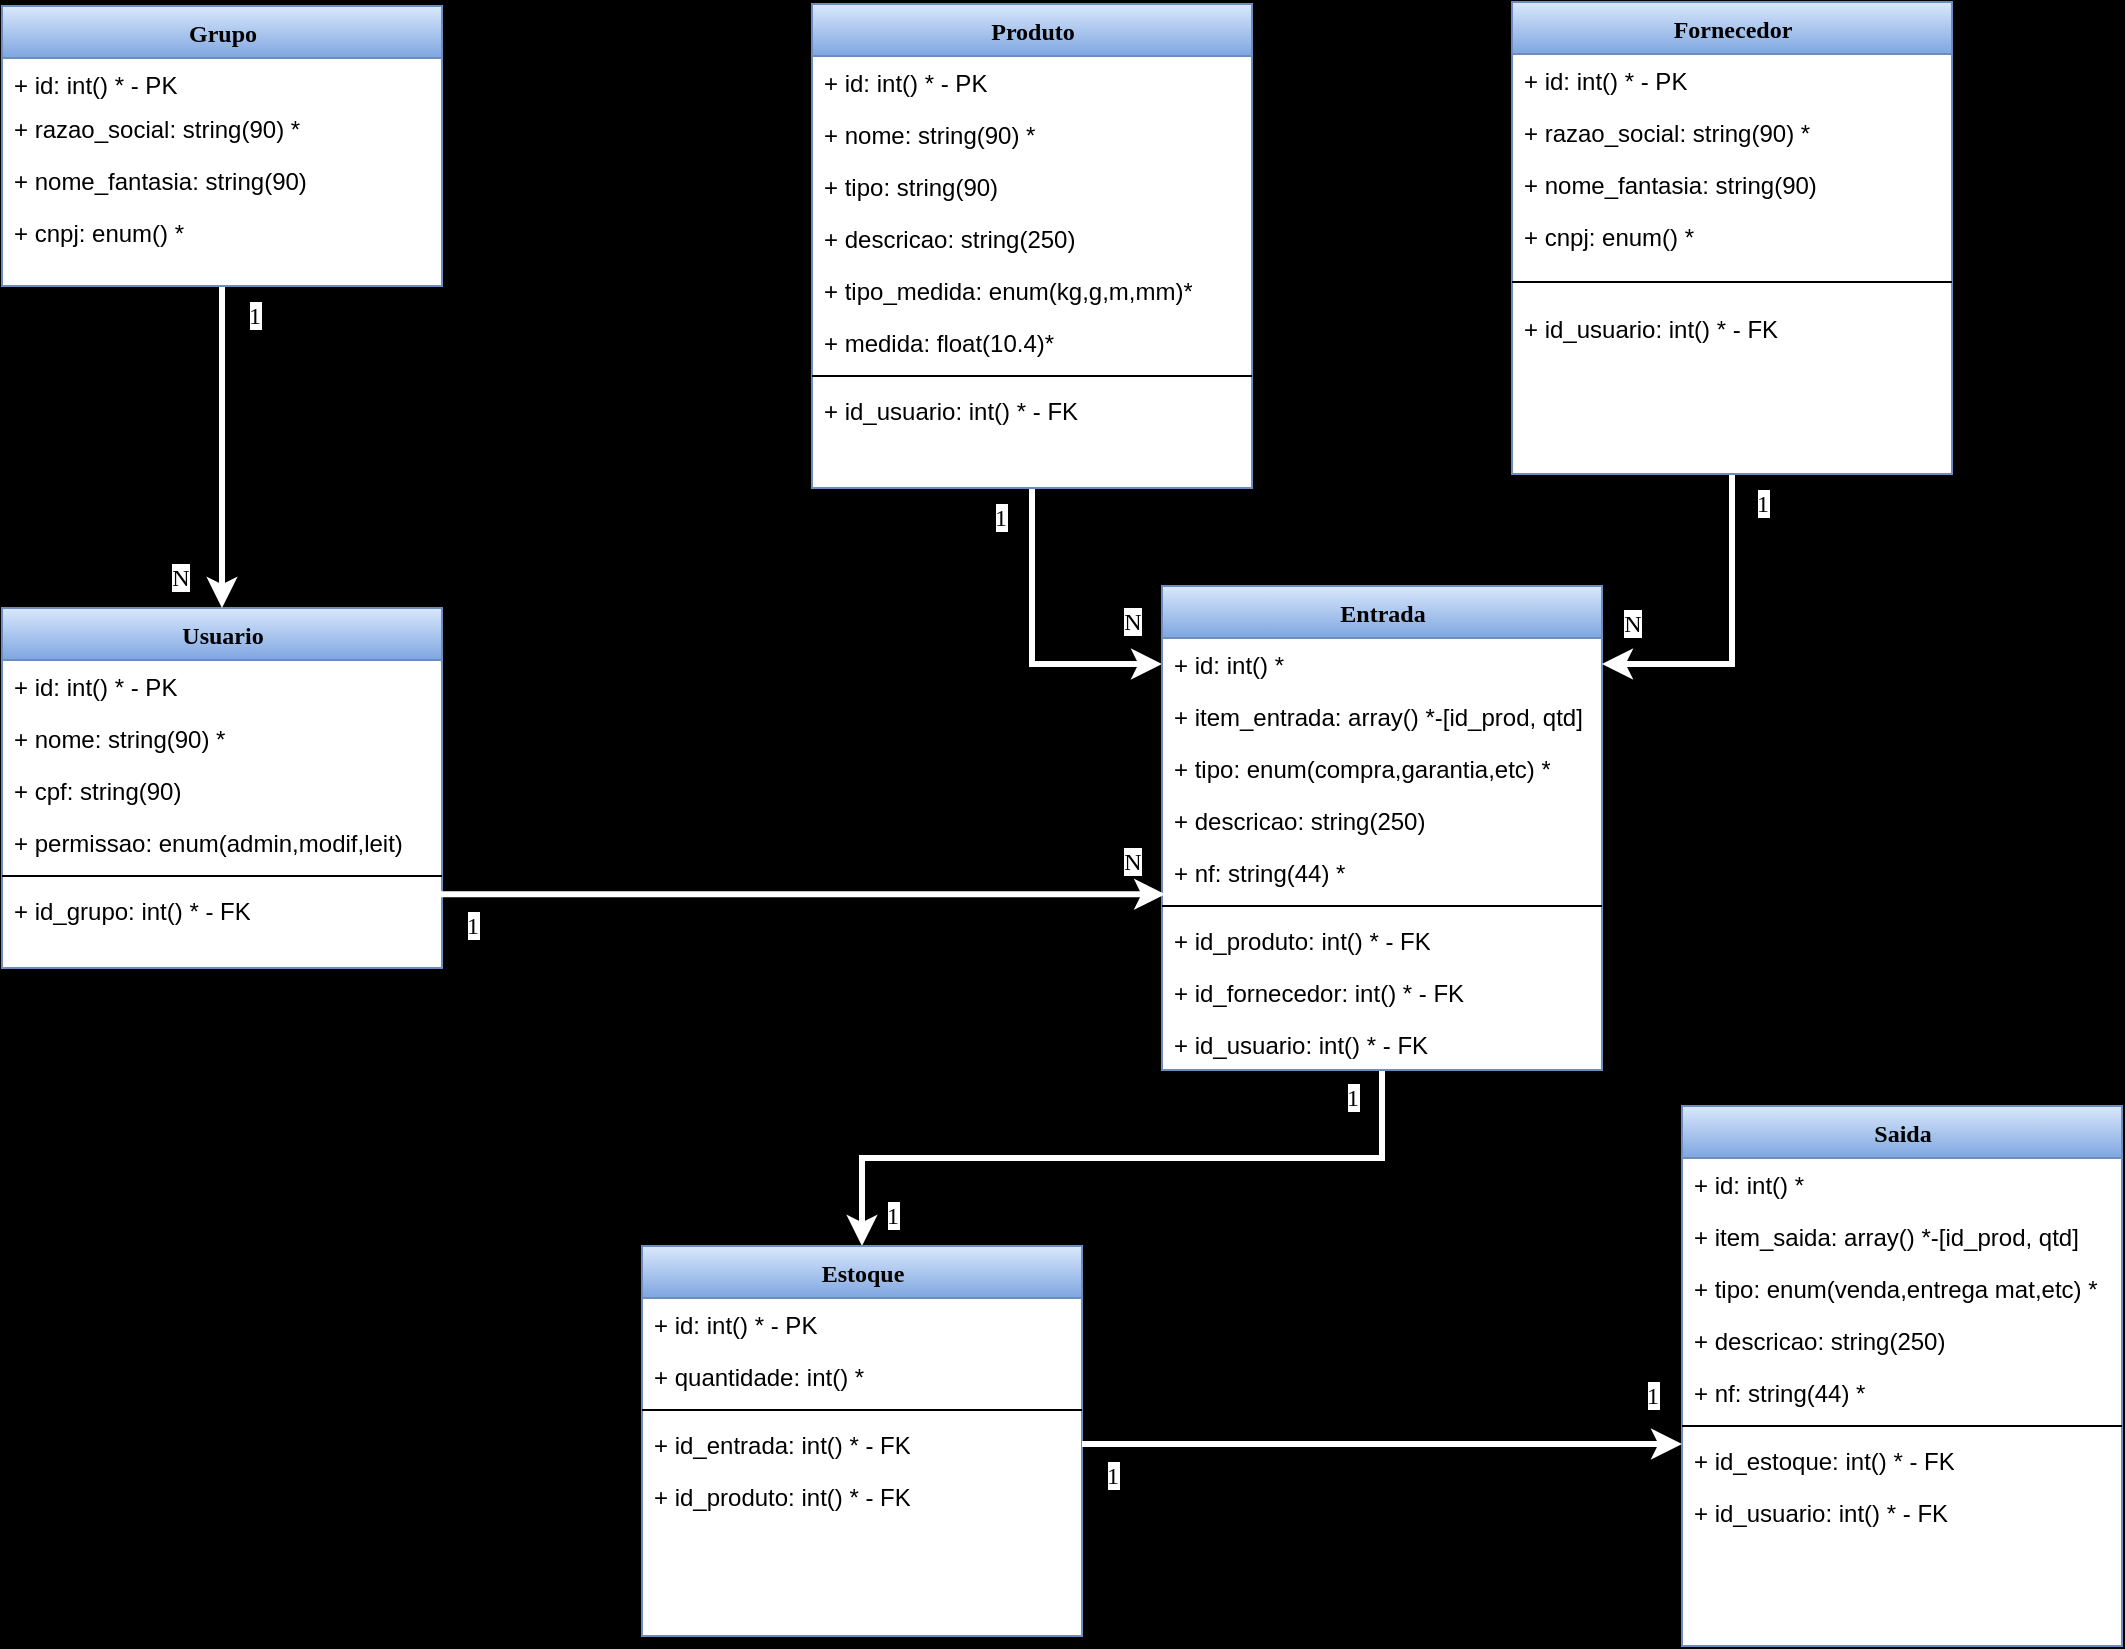 <mxfile version="22.1.2" type="device" pages="2">
  <diagram name="Produtos" id="6133507b-19e7-1e82-6fc7-422aa6c4b21f">
    <mxGraphModel dx="2200" dy="1328" grid="1" gridSize="10" guides="1" tooltips="1" connect="1" arrows="1" fold="1" page="1" pageScale="1" pageWidth="1100" pageHeight="850" background="#000000" math="0" shadow="0">
      <root>
        <mxCell id="0" />
        <mxCell id="1" parent="0" />
        <mxCell id="kz9O6_nRqd3nQNsJ-ZcS-35" style="edgeStyle=orthogonalEdgeStyle;rounded=0;orthogonalLoop=1;jettySize=auto;html=1;entryX=0;entryY=0.5;entryDx=0;entryDy=0;strokeColor=#FFFFFF;strokeWidth=3;" parent="1" source="78961159f06e98e8-17" target="gUZxU9VpzoFLASORstY--14" edge="1">
          <mxGeometry relative="1" as="geometry" />
        </mxCell>
        <mxCell id="78961159f06e98e8-17" value="Produto" style="swimlane;html=1;fontStyle=1;align=center;verticalAlign=top;childLayout=stackLayout;horizontal=1;startSize=26;horizontalStack=0;resizeParent=1;resizeLast=0;collapsible=1;marginBottom=0;swimlaneFillColor=#ffffff;rounded=0;shadow=0;comic=0;labelBackgroundColor=none;strokeWidth=1;fontFamily=Verdana;fontSize=12;fillColor=#dae8fc;strokeColor=#6c8ebf;gradientColor=#7ea6e0;fontColor=#000000;" parent="1" vertex="1">
          <mxGeometry x="415" y="9" width="220" height="242" as="geometry" />
        </mxCell>
        <mxCell id="78961159f06e98e8-23" value="+ id: int() * - PK" style="text;html=1;strokeColor=none;fillColor=none;align=left;verticalAlign=top;spacingLeft=4;spacingRight=4;whiteSpace=wrap;overflow=hidden;rotatable=0;points=[[0,0.5],[1,0.5]];portConstraint=eastwest;labelBackgroundColor=none;fontColor=#000000;" parent="78961159f06e98e8-17" vertex="1">
          <mxGeometry y="26" width="220" height="26" as="geometry" />
        </mxCell>
        <mxCell id="78961159f06e98e8-24" value="+ nome: string(90) *" style="text;html=1;strokeColor=none;fillColor=none;align=left;verticalAlign=top;spacingLeft=4;spacingRight=4;whiteSpace=wrap;overflow=hidden;rotatable=0;points=[[0,0.5],[1,0.5]];portConstraint=eastwest;labelBackgroundColor=none;fontColor=#000000;" parent="78961159f06e98e8-17" vertex="1">
          <mxGeometry y="52" width="220" height="26" as="geometry" />
        </mxCell>
        <mxCell id="ftmyIJ_o9fvvS8A8tfAa-12" value="+ tipo: string(90)&amp;nbsp;" style="text;html=1;strokeColor=none;fillColor=none;align=left;verticalAlign=top;spacingLeft=4;spacingRight=4;whiteSpace=wrap;overflow=hidden;rotatable=0;points=[[0,0.5],[1,0.5]];portConstraint=eastwest;labelBackgroundColor=none;fontColor=#000000;" parent="78961159f06e98e8-17" vertex="1">
          <mxGeometry y="78" width="220" height="26" as="geometry" />
        </mxCell>
        <mxCell id="ftmyIJ_o9fvvS8A8tfAa-13" value="+ descricao: string(250)" style="text;html=1;strokeColor=none;fillColor=none;align=left;verticalAlign=top;spacingLeft=4;spacingRight=4;whiteSpace=wrap;overflow=hidden;rotatable=0;points=[[0,0.5],[1,0.5]];portConstraint=eastwest;labelBackgroundColor=none;fontColor=#000000;" parent="78961159f06e98e8-17" vertex="1">
          <mxGeometry y="104" width="220" height="26" as="geometry" />
        </mxCell>
        <mxCell id="ftmyIJ_o9fvvS8A8tfAa-9" value="+ tipo_medida: enum(kg,g,m,mm)*" style="text;html=1;strokeColor=none;fillColor=none;align=left;verticalAlign=top;spacingLeft=4;spacingRight=4;whiteSpace=wrap;overflow=hidden;rotatable=0;points=[[0,0.5],[1,0.5]];portConstraint=eastwest;labelBackgroundColor=none;fontColor=#000000;" parent="78961159f06e98e8-17" vertex="1">
          <mxGeometry y="130" width="220" height="26" as="geometry" />
        </mxCell>
        <mxCell id="ftmyIJ_o9fvvS8A8tfAa-11" value="+ medida: float(10.4)*" style="text;html=1;strokeColor=none;fillColor=none;align=left;verticalAlign=top;spacingLeft=4;spacingRight=4;whiteSpace=wrap;overflow=hidden;rotatable=0;points=[[0,0.5],[1,0.5]];portConstraint=eastwest;labelBackgroundColor=none;fontColor=#000000;" parent="78961159f06e98e8-17" vertex="1">
          <mxGeometry y="156" width="220" height="26" as="geometry" />
        </mxCell>
        <mxCell id="78961159f06e98e8-19" value="" style="line;html=1;strokeWidth=1;fillColor=none;align=left;verticalAlign=middle;spacingTop=-1;spacingLeft=3;spacingRight=3;rotatable=0;labelPosition=right;points=[];portConstraint=eastwest;labelBackgroundColor=none;strokeColor=#000000;" parent="78961159f06e98e8-17" vertex="1">
          <mxGeometry y="182" width="220" height="8" as="geometry" />
        </mxCell>
        <mxCell id="XTqBegBNmxflvuO5U4E7-35" value="+ id_usuario: int() * - FK" style="text;html=1;strokeColor=none;fillColor=none;align=left;verticalAlign=top;spacingLeft=4;spacingRight=4;whiteSpace=wrap;overflow=hidden;rotatable=0;points=[[0,0.5],[1,0.5]];portConstraint=eastwest;labelBackgroundColor=none;fontColor=#000000;" parent="78961159f06e98e8-17" vertex="1">
          <mxGeometry y="190" width="220" height="26" as="geometry" />
        </mxCell>
        <mxCell id="kz9O6_nRqd3nQNsJ-ZcS-54" style="edgeStyle=orthogonalEdgeStyle;rounded=0;orthogonalLoop=1;jettySize=auto;html=1;entryX=0.5;entryY=0;entryDx=0;entryDy=0;exitX=0.5;exitY=1;exitDx=0;exitDy=0;strokeColor=#FFFFFF;strokeWidth=3;" parent="1" source="gUZxU9VpzoFLASORstY--13" target="kz9O6_nRqd3nQNsJ-ZcS-47" edge="1">
          <mxGeometry relative="1" as="geometry" />
        </mxCell>
        <mxCell id="gUZxU9VpzoFLASORstY--13" value="Entrada" style="swimlane;html=1;fontStyle=1;align=center;verticalAlign=top;childLayout=stackLayout;horizontal=1;startSize=26;horizontalStack=0;resizeParent=1;resizeLast=0;collapsible=1;marginBottom=0;swimlaneFillColor=#ffffff;rounded=0;shadow=0;comic=0;labelBackgroundColor=none;strokeWidth=1;fontFamily=Verdana;fontSize=12;fillColor=#dae8fc;strokeColor=#6c8ebf;gradientColor=#7ea6e0;fontColor=#000000;" parent="1" vertex="1">
          <mxGeometry x="590" y="300" width="220" height="242" as="geometry" />
        </mxCell>
        <mxCell id="gUZxU9VpzoFLASORstY--14" value="+ id: int() *" style="text;html=1;strokeColor=none;fillColor=none;align=left;verticalAlign=top;spacingLeft=4;spacingRight=4;whiteSpace=wrap;overflow=hidden;rotatable=0;points=[[0,0.5],[1,0.5]];portConstraint=eastwest;labelBackgroundColor=none;fontColor=#000000;" parent="gUZxU9VpzoFLASORstY--13" vertex="1">
          <mxGeometry y="26" width="220" height="26" as="geometry" />
        </mxCell>
        <mxCell id="kz9O6_nRqd3nQNsJ-ZcS-60" value="+ item_entrada: array() *-[id_prod, qtd]" style="text;html=1;strokeColor=none;fillColor=none;align=left;verticalAlign=top;spacingLeft=4;spacingRight=4;whiteSpace=wrap;overflow=hidden;rotatable=0;points=[[0,0.5],[1,0.5]];portConstraint=eastwest;labelBackgroundColor=none;fontColor=#000000;" parent="gUZxU9VpzoFLASORstY--13" vertex="1">
          <mxGeometry y="52" width="220" height="26" as="geometry" />
        </mxCell>
        <mxCell id="gUZxU9VpzoFLASORstY--16" value="+ tipo: enum(compra,garantia,etc) *" style="text;html=1;strokeColor=none;fillColor=none;align=left;verticalAlign=top;spacingLeft=4;spacingRight=4;whiteSpace=wrap;overflow=hidden;rotatable=0;points=[[0,0.5],[1,0.5]];portConstraint=eastwest;labelBackgroundColor=none;fontColor=#000000;" parent="gUZxU9VpzoFLASORstY--13" vertex="1">
          <mxGeometry y="78" width="220" height="26" as="geometry" />
        </mxCell>
        <mxCell id="gUZxU9VpzoFLASORstY--17" value="+ descricao: string(250)" style="text;html=1;strokeColor=none;fillColor=none;align=left;verticalAlign=top;spacingLeft=4;spacingRight=4;whiteSpace=wrap;overflow=hidden;rotatable=0;points=[[0,0.5],[1,0.5]];portConstraint=eastwest;labelBackgroundColor=none;fontColor=#000000;" parent="gUZxU9VpzoFLASORstY--13" vertex="1">
          <mxGeometry y="104" width="220" height="26" as="geometry" />
        </mxCell>
        <mxCell id="XTqBegBNmxflvuO5U4E7-34" value="+ nf: string(44) *" style="text;html=1;strokeColor=none;fillColor=none;align=left;verticalAlign=top;spacingLeft=4;spacingRight=4;whiteSpace=wrap;overflow=hidden;rotatable=0;points=[[0,0.5],[1,0.5]];portConstraint=eastwest;labelBackgroundColor=none;fontColor=#000000;" parent="gUZxU9VpzoFLASORstY--13" vertex="1">
          <mxGeometry y="130" width="220" height="26" as="geometry" />
        </mxCell>
        <mxCell id="gUZxU9VpzoFLASORstY--20" value="" style="line;html=1;strokeWidth=1;fillColor=none;align=left;verticalAlign=middle;spacingTop=-1;spacingLeft=3;spacingRight=3;rotatable=0;labelPosition=right;points=[];portConstraint=eastwest;labelBackgroundColor=none;strokeColor=#000000;" parent="gUZxU9VpzoFLASORstY--13" vertex="1">
          <mxGeometry y="156" width="220" height="8" as="geometry" />
        </mxCell>
        <mxCell id="XTqBegBNmxflvuO5U4E7-70" value="+ id_produto: int() * - FK" style="text;html=1;strokeColor=none;fillColor=none;align=left;verticalAlign=top;spacingLeft=4;spacingRight=4;whiteSpace=wrap;overflow=hidden;rotatable=0;points=[[0,0.5],[1,0.5]];portConstraint=eastwest;labelBackgroundColor=none;fontColor=#000000;" parent="gUZxU9VpzoFLASORstY--13" vertex="1">
          <mxGeometry y="164" width="220" height="26" as="geometry" />
        </mxCell>
        <mxCell id="gUZxU9VpzoFLASORstY--22" value="+ id_fornecedor: int() * - FK" style="text;html=1;strokeColor=none;fillColor=none;align=left;verticalAlign=top;spacingLeft=4;spacingRight=4;whiteSpace=wrap;overflow=hidden;rotatable=0;points=[[0,0.5],[1,0.5]];portConstraint=eastwest;labelBackgroundColor=none;fontColor=#000000;" parent="gUZxU9VpzoFLASORstY--13" vertex="1">
          <mxGeometry y="190" width="220" height="26" as="geometry" />
        </mxCell>
        <mxCell id="kz9O6_nRqd3nQNsJ-ZcS-59" value="+ id_usuario: int() * - FK" style="text;html=1;strokeColor=none;fillColor=none;align=left;verticalAlign=top;spacingLeft=4;spacingRight=4;whiteSpace=wrap;overflow=hidden;rotatable=0;points=[[0,0.5],[1,0.5]];portConstraint=eastwest;labelBackgroundColor=none;fontColor=#000000;" parent="gUZxU9VpzoFLASORstY--13" vertex="1">
          <mxGeometry y="216" width="220" height="26" as="geometry" />
        </mxCell>
        <mxCell id="XTqBegBNmxflvuO5U4E7-20" value="&lt;span style=&quot;background-color: rgb(255, 255, 255);&quot;&gt;1&lt;br&gt;&lt;/span&gt;" style="text;html=1;align=center;verticalAlign=middle;resizable=0;points=[];autosize=1;strokeColor=none;fillColor=none;fontSize=12;fontFamily=Verdana;fontColor=#000000;" parent="1" vertex="1">
          <mxGeometry x="494" y="251" width="30" height="30" as="geometry" />
        </mxCell>
        <mxCell id="XTqBegBNmxflvuO5U4E7-21" value="&lt;span style=&quot;background-color: rgb(255, 255, 255);&quot;&gt;1&lt;br&gt;&lt;/span&gt;" style="text;html=1;align=center;verticalAlign=middle;resizable=0;points=[];autosize=1;strokeColor=none;fillColor=none;fontSize=12;fontFamily=Verdana;fontColor=#000000;" parent="1" vertex="1">
          <mxGeometry x="875" y="244" width="30" height="30" as="geometry" />
        </mxCell>
        <mxCell id="kz9O6_nRqd3nQNsJ-ZcS-34" style="edgeStyle=orthogonalEdgeStyle;rounded=0;orthogonalLoop=1;jettySize=auto;html=1;entryX=1;entryY=0.5;entryDx=0;entryDy=0;strokeColor=#FFFFFF;strokeWidth=3;" parent="1" source="XTqBegBNmxflvuO5U4E7-26" target="gUZxU9VpzoFLASORstY--14" edge="1">
          <mxGeometry relative="1" as="geometry" />
        </mxCell>
        <mxCell id="XTqBegBNmxflvuO5U4E7-26" value="Fornecedor" style="swimlane;html=1;fontStyle=1;align=center;verticalAlign=top;childLayout=stackLayout;horizontal=1;startSize=26;horizontalStack=0;resizeParent=1;resizeLast=0;collapsible=1;marginBottom=0;swimlaneFillColor=#ffffff;rounded=0;shadow=0;comic=0;labelBackgroundColor=none;strokeWidth=1;fontFamily=Verdana;fontSize=12;fillColor=#dae8fc;strokeColor=#6c8ebf;gradientColor=#7ea6e0;fontColor=#000000;" parent="1" vertex="1">
          <mxGeometry x="765" y="8" width="220" height="236" as="geometry" />
        </mxCell>
        <mxCell id="XTqBegBNmxflvuO5U4E7-27" value="+ id: int() * - PK" style="text;html=1;strokeColor=none;fillColor=none;align=left;verticalAlign=top;spacingLeft=4;spacingRight=4;whiteSpace=wrap;overflow=hidden;rotatable=0;points=[[0,0.5],[1,0.5]];portConstraint=eastwest;labelBackgroundColor=none;fontColor=#000000;" parent="XTqBegBNmxflvuO5U4E7-26" vertex="1">
          <mxGeometry y="26" width="220" height="26" as="geometry" />
        </mxCell>
        <mxCell id="XTqBegBNmxflvuO5U4E7-28" value="+ razao_social: string(90) *" style="text;html=1;strokeColor=none;fillColor=none;align=left;verticalAlign=top;spacingLeft=4;spacingRight=4;whiteSpace=wrap;overflow=hidden;rotatable=0;points=[[0,0.5],[1,0.5]];portConstraint=eastwest;labelBackgroundColor=none;fontColor=#000000;" parent="XTqBegBNmxflvuO5U4E7-26" vertex="1">
          <mxGeometry y="52" width="220" height="26" as="geometry" />
        </mxCell>
        <mxCell id="XTqBegBNmxflvuO5U4E7-29" value="+ nome_fantasia: string(90)" style="text;html=1;strokeColor=none;fillColor=none;align=left;verticalAlign=top;spacingLeft=4;spacingRight=4;whiteSpace=wrap;overflow=hidden;rotatable=0;points=[[0,0.5],[1,0.5]];portConstraint=eastwest;labelBackgroundColor=none;fontColor=#000000;" parent="XTqBegBNmxflvuO5U4E7-26" vertex="1">
          <mxGeometry y="78" width="220" height="26" as="geometry" />
        </mxCell>
        <mxCell id="XTqBegBNmxflvuO5U4E7-30" value="+ cnpj: enum() *" style="text;html=1;strokeColor=none;fillColor=none;align=left;verticalAlign=top;spacingLeft=4;spacingRight=4;whiteSpace=wrap;overflow=hidden;rotatable=0;points=[[0,0.5],[1,0.5]];portConstraint=eastwest;labelBackgroundColor=none;fontColor=#000000;" parent="XTqBegBNmxflvuO5U4E7-26" vertex="1">
          <mxGeometry y="104" width="220" height="26" as="geometry" />
        </mxCell>
        <mxCell id="XTqBegBNmxflvuO5U4E7-71" value="" style="line;html=1;strokeWidth=1;fillColor=none;align=left;verticalAlign=middle;spacingTop=-1;spacingLeft=3;spacingRight=3;rotatable=0;labelPosition=right;points=[];portConstraint=eastwest;labelBackgroundColor=none;strokeColor=#000000;" parent="XTqBegBNmxflvuO5U4E7-26" vertex="1">
          <mxGeometry y="130" width="220" height="20" as="geometry" />
        </mxCell>
        <mxCell id="XTqBegBNmxflvuO5U4E7-73" value="+ id_usuario: int() * - FK" style="text;html=1;strokeColor=none;fillColor=none;align=left;verticalAlign=top;spacingLeft=4;spacingRight=4;whiteSpace=wrap;overflow=hidden;rotatable=0;points=[[0,0.5],[1,0.5]];portConstraint=eastwest;labelBackgroundColor=none;fontColor=#000000;" parent="XTqBegBNmxflvuO5U4E7-26" vertex="1">
          <mxGeometry y="150" width="220" height="26" as="geometry" />
        </mxCell>
        <mxCell id="XTqBegBNmxflvuO5U4E7-60" value="Saida" style="swimlane;html=1;fontStyle=1;align=center;verticalAlign=top;childLayout=stackLayout;horizontal=1;startSize=26;horizontalStack=0;resizeParent=1;resizeLast=0;collapsible=1;marginBottom=0;swimlaneFillColor=#ffffff;rounded=0;shadow=0;comic=0;labelBackgroundColor=none;strokeWidth=1;fontFamily=Verdana;fontSize=12;fillColor=#dae8fc;strokeColor=#6c8ebf;gradientColor=#7ea6e0;fontColor=#000000;" parent="1" vertex="1">
          <mxGeometry x="850" y="560" width="220" height="270" as="geometry" />
        </mxCell>
        <mxCell id="XTqBegBNmxflvuO5U4E7-61" value="+ id: int() *" style="text;html=1;strokeColor=none;fillColor=none;align=left;verticalAlign=top;spacingLeft=4;spacingRight=4;whiteSpace=wrap;overflow=hidden;rotatable=0;points=[[0,0.5],[1,0.5]];portConstraint=eastwest;labelBackgroundColor=none;fontColor=#000000;" parent="XTqBegBNmxflvuO5U4E7-60" vertex="1">
          <mxGeometry y="26" width="220" height="26" as="geometry" />
        </mxCell>
        <mxCell id="kz9O6_nRqd3nQNsJ-ZcS-61" value="+ item_saida: array() *-[id_prod, qtd]" style="text;html=1;strokeColor=none;fillColor=none;align=left;verticalAlign=top;spacingLeft=4;spacingRight=4;whiteSpace=wrap;overflow=hidden;rotatable=0;points=[[0,0.5],[1,0.5]];portConstraint=eastwest;labelBackgroundColor=none;fontColor=#000000;" parent="XTqBegBNmxflvuO5U4E7-60" vertex="1">
          <mxGeometry y="52" width="220" height="26" as="geometry" />
        </mxCell>
        <mxCell id="XTqBegBNmxflvuO5U4E7-63" value="+ tipo: enum(venda,entrega mat,etc) *" style="text;html=1;strokeColor=none;fillColor=none;align=left;verticalAlign=top;spacingLeft=4;spacingRight=4;whiteSpace=wrap;overflow=hidden;rotatable=0;points=[[0,0.5],[1,0.5]];portConstraint=eastwest;labelBackgroundColor=none;fontColor=#000000;" parent="XTqBegBNmxflvuO5U4E7-60" vertex="1">
          <mxGeometry y="78" width="220" height="26" as="geometry" />
        </mxCell>
        <mxCell id="XTqBegBNmxflvuO5U4E7-64" value="+ descricao: string(250)" style="text;html=1;strokeColor=none;fillColor=none;align=left;verticalAlign=top;spacingLeft=4;spacingRight=4;whiteSpace=wrap;overflow=hidden;rotatable=0;points=[[0,0.5],[1,0.5]];portConstraint=eastwest;labelBackgroundColor=none;fontColor=#000000;" parent="XTqBegBNmxflvuO5U4E7-60" vertex="1">
          <mxGeometry y="104" width="220" height="26" as="geometry" />
        </mxCell>
        <mxCell id="XTqBegBNmxflvuO5U4E7-65" value="+ nf: string(44) *" style="text;html=1;strokeColor=none;fillColor=none;align=left;verticalAlign=top;spacingLeft=4;spacingRight=4;whiteSpace=wrap;overflow=hidden;rotatable=0;points=[[0,0.5],[1,0.5]];portConstraint=eastwest;labelBackgroundColor=none;fontColor=#000000;" parent="XTqBegBNmxflvuO5U4E7-60" vertex="1">
          <mxGeometry y="130" width="220" height="26" as="geometry" />
        </mxCell>
        <mxCell id="XTqBegBNmxflvuO5U4E7-67" value="" style="line;html=1;strokeWidth=1;fillColor=none;align=left;verticalAlign=middle;spacingTop=-1;spacingLeft=3;spacingRight=3;rotatable=0;labelPosition=right;points=[];portConstraint=eastwest;labelBackgroundColor=none;strokeColor=#000000;" parent="XTqBegBNmxflvuO5U4E7-60" vertex="1">
          <mxGeometry y="156" width="220" height="8" as="geometry" />
        </mxCell>
        <mxCell id="XTqBegBNmxflvuO5U4E7-69" value="+ id_estoque: int() * - FK" style="text;html=1;strokeColor=none;fillColor=none;align=left;verticalAlign=top;spacingLeft=4;spacingRight=4;whiteSpace=wrap;overflow=hidden;rotatable=0;points=[[0,0.5],[1,0.5]];portConstraint=eastwest;labelBackgroundColor=none;fontColor=#000000;" parent="XTqBegBNmxflvuO5U4E7-60" vertex="1">
          <mxGeometry y="164" width="220" height="26" as="geometry" />
        </mxCell>
        <mxCell id="XTqBegBNmxflvuO5U4E7-74" value="+ id_usuario: int() * - FK" style="text;html=1;strokeColor=none;fillColor=none;align=left;verticalAlign=top;spacingLeft=4;spacingRight=4;whiteSpace=wrap;overflow=hidden;rotatable=0;points=[[0,0.5],[1,0.5]];portConstraint=eastwest;labelBackgroundColor=none;fontColor=#000000;" parent="XTqBegBNmxflvuO5U4E7-60" vertex="1">
          <mxGeometry y="190" width="220" height="26" as="geometry" />
        </mxCell>
        <mxCell id="XTqBegBNmxflvuO5U4E7-76" value="Usuario" style="swimlane;html=1;fontStyle=1;align=center;verticalAlign=top;childLayout=stackLayout;horizontal=1;startSize=26;horizontalStack=0;resizeParent=1;resizeLast=0;collapsible=1;marginBottom=0;swimlaneFillColor=#ffffff;rounded=0;shadow=0;comic=0;labelBackgroundColor=none;strokeWidth=1;fontFamily=Verdana;fontSize=12;fillColor=#dae8fc;strokeColor=#6c8ebf;gradientColor=#7ea6e0;fontColor=#000000;" parent="1" vertex="1">
          <mxGeometry x="10" y="311" width="220" height="180" as="geometry" />
        </mxCell>
        <mxCell id="XTqBegBNmxflvuO5U4E7-77" value="+ id: int() * - PK" style="text;html=1;strokeColor=none;fillColor=none;align=left;verticalAlign=top;spacingLeft=4;spacingRight=4;whiteSpace=wrap;overflow=hidden;rotatable=0;points=[[0,0.5],[1,0.5]];portConstraint=eastwest;labelBackgroundColor=none;fontColor=#000000;" parent="XTqBegBNmxflvuO5U4E7-76" vertex="1">
          <mxGeometry y="26" width="220" height="26" as="geometry" />
        </mxCell>
        <mxCell id="XTqBegBNmxflvuO5U4E7-78" value="+ nome: string(90) *" style="text;html=1;strokeColor=none;fillColor=none;align=left;verticalAlign=top;spacingLeft=4;spacingRight=4;whiteSpace=wrap;overflow=hidden;rotatable=0;points=[[0,0.5],[1,0.5]];portConstraint=eastwest;labelBackgroundColor=none;fontColor=#000000;" parent="XTqBegBNmxflvuO5U4E7-76" vertex="1">
          <mxGeometry y="52" width="220" height="26" as="geometry" />
        </mxCell>
        <mxCell id="XTqBegBNmxflvuO5U4E7-79" value="+ cpf: string(90)&amp;nbsp;" style="text;html=1;strokeColor=none;fillColor=none;align=left;verticalAlign=top;spacingLeft=4;spacingRight=4;whiteSpace=wrap;overflow=hidden;rotatable=0;points=[[0,0.5],[1,0.5]];portConstraint=eastwest;labelBackgroundColor=none;fontColor=#000000;" parent="XTqBegBNmxflvuO5U4E7-76" vertex="1">
          <mxGeometry y="78" width="220" height="26" as="geometry" />
        </mxCell>
        <mxCell id="XTqBegBNmxflvuO5U4E7-80" value="+ permissao: enum(admin,modif,leit)" style="text;html=1;strokeColor=none;fillColor=none;align=left;verticalAlign=top;spacingLeft=4;spacingRight=4;whiteSpace=wrap;overflow=hidden;rotatable=0;points=[[0,0.5],[1,0.5]];portConstraint=eastwest;labelBackgroundColor=none;fontColor=#000000;" parent="XTqBegBNmxflvuO5U4E7-76" vertex="1">
          <mxGeometry y="104" width="220" height="26" as="geometry" />
        </mxCell>
        <mxCell id="XTqBegBNmxflvuO5U4E7-83" value="" style="line;html=1;strokeWidth=1;fillColor=none;align=left;verticalAlign=middle;spacingTop=-1;spacingLeft=3;spacingRight=3;rotatable=0;labelPosition=right;points=[];portConstraint=eastwest;labelBackgroundColor=none;strokeColor=#000000;" parent="XTqBegBNmxflvuO5U4E7-76" vertex="1">
          <mxGeometry y="130" width="220" height="8" as="geometry" />
        </mxCell>
        <mxCell id="XTqBegBNmxflvuO5U4E7-84" value="+ id_grupo: int() * - FK" style="text;html=1;strokeColor=none;fillColor=none;align=left;verticalAlign=top;spacingLeft=4;spacingRight=4;whiteSpace=wrap;overflow=hidden;rotatable=0;points=[[0,0.5],[1,0.5]];portConstraint=eastwest;labelBackgroundColor=none;fontColor=#000000;" parent="XTqBegBNmxflvuO5U4E7-76" vertex="1">
          <mxGeometry y="138" width="220" height="26" as="geometry" />
        </mxCell>
        <mxCell id="kz9O6_nRqd3nQNsJ-ZcS-38" style="edgeStyle=orthogonalEdgeStyle;rounded=0;orthogonalLoop=1;jettySize=auto;html=1;entryX=0.5;entryY=0;entryDx=0;entryDy=0;strokeColor=#FFFFFF;strokeWidth=3;" parent="1" source="XTqBegBNmxflvuO5U4E7-86" target="XTqBegBNmxflvuO5U4E7-76" edge="1">
          <mxGeometry relative="1" as="geometry" />
        </mxCell>
        <mxCell id="XTqBegBNmxflvuO5U4E7-86" value="Grupo" style="swimlane;html=1;fontStyle=1;align=center;verticalAlign=top;childLayout=stackLayout;horizontal=1;startSize=26;horizontalStack=0;resizeParent=1;resizeLast=0;collapsible=1;marginBottom=0;swimlaneFillColor=#ffffff;rounded=0;shadow=0;comic=0;labelBackgroundColor=none;strokeWidth=1;fontFamily=Verdana;fontSize=12;fillColor=#dae8fc;strokeColor=#6c8ebf;gradientColor=#7ea6e0;fontColor=#000000;" parent="1" vertex="1">
          <mxGeometry x="10" y="10" width="220" height="140" as="geometry" />
        </mxCell>
        <mxCell id="XTqBegBNmxflvuO5U4E7-87" value="+ id: int() * - PK" style="text;html=1;strokeColor=none;fillColor=none;align=left;verticalAlign=top;spacingLeft=4;spacingRight=4;whiteSpace=wrap;overflow=hidden;rotatable=0;points=[[0,0.5],[1,0.5]];portConstraint=eastwest;labelBackgroundColor=none;fontColor=#000000;" parent="XTqBegBNmxflvuO5U4E7-86" vertex="1">
          <mxGeometry y="26" width="220" height="22" as="geometry" />
        </mxCell>
        <mxCell id="XTqBegBNmxflvuO5U4E7-88" value="+ razao_social: string(90) *" style="text;html=1;strokeColor=none;fillColor=none;align=left;verticalAlign=top;spacingLeft=4;spacingRight=4;whiteSpace=wrap;overflow=hidden;rotatable=0;points=[[0,0.5],[1,0.5]];portConstraint=eastwest;labelBackgroundColor=none;fontColor=#000000;" parent="XTqBegBNmxflvuO5U4E7-86" vertex="1">
          <mxGeometry y="48" width="220" height="26" as="geometry" />
        </mxCell>
        <mxCell id="XTqBegBNmxflvuO5U4E7-89" value="+ nome_fantasia: string(90)" style="text;html=1;strokeColor=none;fillColor=none;align=left;verticalAlign=top;spacingLeft=4;spacingRight=4;whiteSpace=wrap;overflow=hidden;rotatable=0;points=[[0,0.5],[1,0.5]];portConstraint=eastwest;labelBackgroundColor=none;fontColor=#000000;" parent="XTqBegBNmxflvuO5U4E7-86" vertex="1">
          <mxGeometry y="74" width="220" height="26" as="geometry" />
        </mxCell>
        <mxCell id="XTqBegBNmxflvuO5U4E7-90" value="+ cnpj: enum() *" style="text;html=1;strokeColor=none;fillColor=none;align=left;verticalAlign=top;spacingLeft=4;spacingRight=4;whiteSpace=wrap;overflow=hidden;rotatable=0;points=[[0,0.5],[1,0.5]];portConstraint=eastwest;labelBackgroundColor=none;fontColor=#000000;" parent="XTqBegBNmxflvuO5U4E7-86" vertex="1">
          <mxGeometry y="100" width="220" height="26" as="geometry" />
        </mxCell>
        <mxCell id="XTqBegBNmxflvuO5U4E7-95" value="&lt;span style=&quot;background-color: rgb(255, 255, 255);&quot;&gt;1&lt;br&gt;&lt;/span&gt;" style="text;html=1;align=center;verticalAlign=middle;resizable=0;points=[];autosize=1;strokeColor=none;fillColor=none;fontSize=12;fontFamily=Verdana;fontColor=#000000;" parent="1" vertex="1">
          <mxGeometry x="121" y="150" width="30" height="30" as="geometry" />
        </mxCell>
        <mxCell id="XTqBegBNmxflvuO5U4E7-101" value="&lt;span style=&quot;background-color: rgb(255, 255, 255);&quot;&gt;1&lt;br&gt;&lt;/span&gt;" style="text;html=1;align=center;verticalAlign=middle;resizable=0;points=[];autosize=1;strokeColor=none;fillColor=none;fontSize=12;fontFamily=Verdana;fontColor=#000000;" parent="1" vertex="1">
          <mxGeometry x="230" y="455" width="30" height="30" as="geometry" />
        </mxCell>
        <mxCell id="XTqBegBNmxflvuO5U4E7-102" value="&lt;span style=&quot;background-color: rgb(255, 255, 255);&quot;&gt;N&lt;br&gt;&lt;/span&gt;" style="text;html=1;align=center;verticalAlign=middle;resizable=0;points=[];autosize=1;strokeColor=none;fillColor=none;fontSize=12;fontFamily=Verdana;fontColor=#000000;" parent="1" vertex="1">
          <mxGeometry x="560" y="303" width="30" height="30" as="geometry" />
        </mxCell>
        <mxCell id="K11VulqNEeDRzjo7Kgg8-2" value="&lt;span style=&quot;background-color: rgb(255, 255, 255);&quot;&gt;1&lt;br&gt;&lt;/span&gt;" style="text;html=1;align=center;verticalAlign=middle;resizable=0;points=[];autosize=1;strokeColor=none;fillColor=none;fontSize=12;fontFamily=Verdana;fontColor=#000000;" parent="1" vertex="1">
          <mxGeometry x="670" y="541" width="30" height="30" as="geometry" />
        </mxCell>
        <mxCell id="kz9O6_nRqd3nQNsJ-ZcS-21" value="&lt;span style=&quot;background-color: rgb(255, 255, 255);&quot;&gt;N&lt;br&gt;&lt;/span&gt;" style="text;html=1;align=center;verticalAlign=middle;resizable=0;points=[];autosize=1;strokeColor=none;fillColor=none;fontSize=12;fontFamily=Verdana;fontColor=#000000;" parent="1" vertex="1">
          <mxGeometry x="560" y="423" width="30" height="30" as="geometry" />
        </mxCell>
        <mxCell id="kz9O6_nRqd3nQNsJ-ZcS-22" value="&lt;span style=&quot;background-color: rgb(255, 255, 255);&quot;&gt;N&lt;br&gt;&lt;/span&gt;" style="text;html=1;align=center;verticalAlign=middle;resizable=0;points=[];autosize=1;strokeColor=none;fillColor=none;fontSize=12;fontFamily=Verdana;fontColor=#000000;" parent="1" vertex="1">
          <mxGeometry x="810" y="304" width="30" height="30" as="geometry" />
        </mxCell>
        <mxCell id="kz9O6_nRqd3nQNsJ-ZcS-37" value="&lt;span style=&quot;background-color: rgb(255, 255, 255);&quot;&gt;N&lt;br&gt;&lt;/span&gt;" style="text;html=1;align=center;verticalAlign=middle;resizable=0;points=[];autosize=1;strokeColor=none;fillColor=none;fontSize=12;fontFamily=Verdana;fontColor=#000000;" parent="1" vertex="1">
          <mxGeometry x="84" y="281" width="30" height="30" as="geometry" />
        </mxCell>
        <mxCell id="kz9O6_nRqd3nQNsJ-ZcS-39" style="edgeStyle=orthogonalEdgeStyle;rounded=0;orthogonalLoop=1;jettySize=auto;html=1;entryX=0.007;entryY=0.929;entryDx=0;entryDy=0;entryPerimeter=0;exitX=0.995;exitY=0.199;exitDx=0;exitDy=0;exitPerimeter=0;strokeColor=#FFFFFF;strokeWidth=3;" parent="1" source="XTqBegBNmxflvuO5U4E7-84" target="XTqBegBNmxflvuO5U4E7-34" edge="1">
          <mxGeometry relative="1" as="geometry">
            <mxPoint x="520" y="427.0" as="targetPoint" />
          </mxGeometry>
        </mxCell>
        <mxCell id="kz9O6_nRqd3nQNsJ-ZcS-47" value="Estoque" style="swimlane;html=1;fontStyle=1;align=center;verticalAlign=top;childLayout=stackLayout;horizontal=1;startSize=26;horizontalStack=0;resizeParent=1;resizeLast=0;collapsible=1;marginBottom=0;swimlaneFillColor=#ffffff;rounded=0;shadow=0;comic=0;labelBackgroundColor=none;strokeWidth=1;fontFamily=Verdana;fontSize=12;fillColor=#dae8fc;strokeColor=#6c8ebf;gradientColor=#7ea6e0;fontColor=#000000;" parent="1" vertex="1">
          <mxGeometry x="330" y="630" width="220" height="195" as="geometry" />
        </mxCell>
        <mxCell id="kz9O6_nRqd3nQNsJ-ZcS-48" value="+ id: int() * - PK" style="text;html=1;strokeColor=none;fillColor=none;align=left;verticalAlign=top;spacingLeft=4;spacingRight=4;whiteSpace=wrap;overflow=hidden;rotatable=0;points=[[0,0.5],[1,0.5]];portConstraint=eastwest;labelBackgroundColor=none;fontColor=#000000;" parent="kz9O6_nRqd3nQNsJ-ZcS-47" vertex="1">
          <mxGeometry y="26" width="220" height="26" as="geometry" />
        </mxCell>
        <mxCell id="kz9O6_nRqd3nQNsJ-ZcS-49" value="+ quantidade: int() *" style="text;html=1;strokeColor=none;fillColor=none;align=left;verticalAlign=top;spacingLeft=4;spacingRight=4;whiteSpace=wrap;overflow=hidden;rotatable=0;points=[[0,0.5],[1,0.5]];portConstraint=eastwest;labelBackgroundColor=none;fontColor=#000000;" parent="kz9O6_nRqd3nQNsJ-ZcS-47" vertex="1">
          <mxGeometry y="52" width="220" height="26" as="geometry" />
        </mxCell>
        <mxCell id="kz9O6_nRqd3nQNsJ-ZcS-50" value="" style="line;html=1;strokeWidth=1;fillColor=none;align=left;verticalAlign=middle;spacingTop=-1;spacingLeft=3;spacingRight=3;rotatable=0;labelPosition=right;points=[];portConstraint=eastwest;labelBackgroundColor=none;strokeColor=#000000;" parent="kz9O6_nRqd3nQNsJ-ZcS-47" vertex="1">
          <mxGeometry y="78" width="220" height="8" as="geometry" />
        </mxCell>
        <mxCell id="kz9O6_nRqd3nQNsJ-ZcS-51" value="+ id_entrada: int() * - FK" style="text;html=1;strokeColor=none;fillColor=none;align=left;verticalAlign=top;spacingLeft=4;spacingRight=4;whiteSpace=wrap;overflow=hidden;rotatable=0;points=[[0,0.5],[1,0.5]];portConstraint=eastwest;labelBackgroundColor=none;fontColor=#000000;" parent="kz9O6_nRqd3nQNsJ-ZcS-47" vertex="1">
          <mxGeometry y="86" width="220" height="26" as="geometry" />
        </mxCell>
        <mxCell id="kz9O6_nRqd3nQNsJ-ZcS-52" value="+ id_produto: int() * - FK" style="text;html=1;strokeColor=none;fillColor=none;align=left;verticalAlign=top;spacingLeft=4;spacingRight=4;whiteSpace=wrap;overflow=hidden;rotatable=0;points=[[0,0.5],[1,0.5]];portConstraint=eastwest;labelBackgroundColor=none;fontColor=#000000;" parent="kz9O6_nRqd3nQNsJ-ZcS-47" vertex="1">
          <mxGeometry y="112" width="220" height="26" as="geometry" />
        </mxCell>
        <mxCell id="kz9O6_nRqd3nQNsJ-ZcS-55" style="edgeStyle=orthogonalEdgeStyle;rounded=0;orthogonalLoop=1;jettySize=auto;html=1;entryX=0;entryY=0.5;entryDx=0;entryDy=0;strokeColor=#FFFFFF;strokeWidth=3;" parent="1" source="kz9O6_nRqd3nQNsJ-ZcS-51" edge="1">
          <mxGeometry relative="1" as="geometry">
            <mxPoint x="850" y="729" as="targetPoint" />
          </mxGeometry>
        </mxCell>
        <mxCell id="kz9O6_nRqd3nQNsJ-ZcS-56" value="&lt;span style=&quot;background-color: rgb(255, 255, 255);&quot;&gt;1&lt;br&gt;&lt;/span&gt;" style="text;html=1;align=center;verticalAlign=middle;resizable=0;points=[];autosize=1;strokeColor=none;fillColor=none;fontSize=12;fontFamily=Verdana;fontColor=#000000;" parent="1" vertex="1">
          <mxGeometry x="440" y="600" width="30" height="30" as="geometry" />
        </mxCell>
        <mxCell id="kz9O6_nRqd3nQNsJ-ZcS-57" value="&lt;span style=&quot;background-color: rgb(255, 255, 255);&quot;&gt;1&lt;br&gt;&lt;/span&gt;" style="text;html=1;align=center;verticalAlign=middle;resizable=0;points=[];autosize=1;strokeColor=none;fillColor=none;fontSize=12;fontFamily=Verdana;fontColor=#000000;" parent="1" vertex="1">
          <mxGeometry x="820" y="690" width="30" height="30" as="geometry" />
        </mxCell>
        <mxCell id="kz9O6_nRqd3nQNsJ-ZcS-58" value="&lt;span style=&quot;background-color: rgb(255, 255, 255);&quot;&gt;1&lt;br&gt;&lt;/span&gt;" style="text;html=1;align=center;verticalAlign=middle;resizable=0;points=[];autosize=1;strokeColor=none;fillColor=none;fontSize=12;fontFamily=Verdana;fontColor=#000000;" parent="1" vertex="1">
          <mxGeometry x="550" y="730" width="30" height="30" as="geometry" />
        </mxCell>
      </root>
    </mxGraphModel>
  </diagram>
  <diagram name="Usuarios" id="dqHxSailV5BIgeojsPXq">
    <mxGraphModel dx="880" dy="531" grid="1" gridSize="10" guides="1" tooltips="1" connect="1" arrows="1" fold="1" page="1" pageScale="1" pageWidth="1100" pageHeight="850" background="none" math="0" shadow="0">
      <root>
        <mxCell id="8VwIr5sUobxKvfa-CYay-0" />
        <mxCell id="8VwIr5sUobxKvfa-CYay-1" parent="8VwIr5sUobxKvfa-CYay-0" />
        <mxCell id="8VwIr5sUobxKvfa-CYay-2" value="Produto" style="swimlane;html=1;fontStyle=1;align=center;verticalAlign=top;childLayout=stackLayout;horizontal=1;startSize=26;horizontalStack=0;resizeParent=1;resizeLast=0;collapsible=1;marginBottom=0;swimlaneFillColor=#ffffff;rounded=0;shadow=0;comic=0;labelBackgroundColor=none;strokeWidth=1;fontFamily=Verdana;fontSize=12;fillColor=#dae8fc;strokeColor=#6c8ebf;gradientColor=#7ea6e0;fontColor=#000000;" vertex="1" parent="8VwIr5sUobxKvfa-CYay-1">
          <mxGeometry x="35" y="132" width="220" height="218" as="geometry" />
        </mxCell>
        <mxCell id="8VwIr5sUobxKvfa-CYay-3" value="+ id: int() *" style="text;html=1;strokeColor=none;fillColor=none;align=left;verticalAlign=top;spacingLeft=4;spacingRight=4;whiteSpace=wrap;overflow=hidden;rotatable=0;points=[[0,0.5],[1,0.5]];portConstraint=eastwest;labelBackgroundColor=none;fontColor=#000000;" vertex="1" parent="8VwIr5sUobxKvfa-CYay-2">
          <mxGeometry y="26" width="220" height="26" as="geometry" />
        </mxCell>
        <mxCell id="8VwIr5sUobxKvfa-CYay-4" value="+ nome: string(90) *" style="text;html=1;strokeColor=none;fillColor=none;align=left;verticalAlign=top;spacingLeft=4;spacingRight=4;whiteSpace=wrap;overflow=hidden;rotatable=0;points=[[0,0.5],[1,0.5]];portConstraint=eastwest;labelBackgroundColor=none;fontColor=#000000;" vertex="1" parent="8VwIr5sUobxKvfa-CYay-2">
          <mxGeometry y="52" width="220" height="26" as="geometry" />
        </mxCell>
        <mxCell id="8VwIr5sUobxKvfa-CYay-5" value="+ descricao: string(250) *" style="text;html=1;strokeColor=none;fillColor=none;align=left;verticalAlign=top;spacingLeft=4;spacingRight=4;whiteSpace=wrap;overflow=hidden;rotatable=0;points=[[0,0.5],[1,0.5]];portConstraint=eastwest;labelBackgroundColor=none;fontColor=#000000;" vertex="1" parent="8VwIr5sUobxKvfa-CYay-2">
          <mxGeometry y="78" width="220" height="26" as="geometry" />
        </mxCell>
        <mxCell id="8VwIr5sUobxKvfa-CYay-6" value="+ tipo_medida: enum(kg,g,m,mm)" style="text;html=1;strokeColor=none;fillColor=none;align=left;verticalAlign=top;spacingLeft=4;spacingRight=4;whiteSpace=wrap;overflow=hidden;rotatable=0;points=[[0,0.5],[1,0.5]];portConstraint=eastwest;labelBackgroundColor=none;fontColor=#000000;" vertex="1" parent="8VwIr5sUobxKvfa-CYay-2">
          <mxGeometry y="104" width="220" height="26" as="geometry" />
        </mxCell>
        <mxCell id="8VwIr5sUobxKvfa-CYay-7" value="+ medida: float(10.4)" style="text;html=1;strokeColor=none;fillColor=none;align=left;verticalAlign=top;spacingLeft=4;spacingRight=4;whiteSpace=wrap;overflow=hidden;rotatable=0;points=[[0,0.5],[1,0.5]];portConstraint=eastwest;labelBackgroundColor=none;fontColor=#000000;" vertex="1" parent="8VwIr5sUobxKvfa-CYay-2">
          <mxGeometry y="130" width="220" height="26" as="geometry" />
        </mxCell>
        <mxCell id="8VwIr5sUobxKvfa-CYay-8" value="" style="line;html=1;strokeWidth=1;fillColor=none;align=left;verticalAlign=middle;spacingTop=-1;spacingLeft=3;spacingRight=3;rotatable=0;labelPosition=right;points=[];portConstraint=eastwest;labelBackgroundColor=none;strokeColor=#000000;" vertex="1" parent="8VwIr5sUobxKvfa-CYay-2">
          <mxGeometry y="156" width="220" height="8" as="geometry" />
        </mxCell>
        <mxCell id="8VwIr5sUobxKvfa-CYay-9" value="+ tipo: enum() *" style="text;html=1;strokeColor=none;fillColor=none;align=left;verticalAlign=top;spacingLeft=4;spacingRight=4;whiteSpace=wrap;overflow=hidden;rotatable=0;points=[[0,0.5],[1,0.5]];portConstraint=eastwest;labelBackgroundColor=none;fontColor=#000000;" vertex="1" parent="8VwIr5sUobxKvfa-CYay-2">
          <mxGeometry y="164" width="220" height="26" as="geometry" />
        </mxCell>
        <mxCell id="8VwIr5sUobxKvfa-CYay-10" value="+ fabricante: string(90) *" style="text;html=1;strokeColor=none;fillColor=none;align=left;verticalAlign=top;spacingLeft=4;spacingRight=4;whiteSpace=wrap;overflow=hidden;rotatable=0;points=[[0,0.5],[1,0.5]];portConstraint=eastwest;labelBackgroundColor=none;fontColor=#000000;" vertex="1" parent="8VwIr5sUobxKvfa-CYay-2">
          <mxGeometry y="190" width="220" height="26" as="geometry" />
        </mxCell>
        <mxCell id="8VwIr5sUobxKvfa-CYay-11" style="edgeStyle=orthogonalEdgeStyle;rounded=0;html=1;labelBackgroundColor=none;startArrow=none;startFill=0;startSize=8;endArrow=none;endFill=0;endSize=16;fontFamily=Verdana;fontSize=12;fontColor=default;" edge="1" parent="8VwIr5sUobxKvfa-CYay-1" source="8VwIr5sUobxKvfa-CYay-14" target="8VwIr5sUobxKvfa-CYay-2">
          <mxGeometry relative="1" as="geometry">
            <Array as="points">
              <mxPoint x="565" y="191" />
              <mxPoint x="565" y="191" />
            </Array>
          </mxGeometry>
        </mxCell>
        <mxCell id="8VwIr5sUobxKvfa-CYay-12" value="0..1" style="text;html=1;resizable=0;points=[];align=center;verticalAlign=middle;labelBackgroundColor=none;fontSize=12;fontFamily=Verdana" vertex="1" connectable="0" parent="8VwIr5sUobxKvfa-CYay-11">
          <mxGeometry x="-0.575" y="-86" relative="1" as="geometry">
            <mxPoint x="74" y="71" as="offset" />
          </mxGeometry>
        </mxCell>
        <mxCell id="8VwIr5sUobxKvfa-CYay-13" value="1" style="text;html=1;resizable=0;points=[];align=center;verticalAlign=middle;labelBackgroundColor=none;fontSize=12;fontFamily=Verdana" vertex="1" connectable="0" parent="8VwIr5sUobxKvfa-CYay-11">
          <mxGeometry x="0.892" y="-1" relative="1" as="geometry">
            <mxPoint x="-15" y="-19" as="offset" />
          </mxGeometry>
        </mxCell>
        <mxCell id="8VwIr5sUobxKvfa-CYay-14" value="Classname" style="swimlane;html=1;fontStyle=1;align=center;verticalAlign=top;childLayout=stackLayout;horizontal=1;startSize=26;horizontalStack=0;resizeParent=1;resizeLast=0;collapsible=1;marginBottom=0;swimlaneFillColor=#ffffff;rounded=0;shadow=0;comic=0;labelBackgroundColor=none;strokeWidth=1;fillColor=none;fontFamily=Verdana;fontSize=12" vertex="1" parent="8VwIr5sUobxKvfa-CYay-1">
          <mxGeometry x="665" y="136.0" width="160" height="164" as="geometry" />
        </mxCell>
        <mxCell id="8VwIr5sUobxKvfa-CYay-15" value="+ field: type" style="text;html=1;strokeColor=none;fillColor=none;align=left;verticalAlign=top;spacingLeft=4;spacingRight=4;whiteSpace=wrap;overflow=hidden;rotatable=0;points=[[0,0.5],[1,0.5]];portConstraint=eastwest;labelBackgroundColor=none;" vertex="1" parent="8VwIr5sUobxKvfa-CYay-14">
          <mxGeometry y="26" width="160" height="26" as="geometry" />
        </mxCell>
        <mxCell id="8VwIr5sUobxKvfa-CYay-16" value="+ field: type" style="text;html=1;strokeColor=none;fillColor=none;align=left;verticalAlign=top;spacingLeft=4;spacingRight=4;whiteSpace=wrap;overflow=hidden;rotatable=0;points=[[0,0.5],[1,0.5]];portConstraint=eastwest;labelBackgroundColor=none;" vertex="1" parent="8VwIr5sUobxKvfa-CYay-14">
          <mxGeometry y="52" width="160" height="26" as="geometry" />
        </mxCell>
        <mxCell id="8VwIr5sUobxKvfa-CYay-17" value="" style="line;html=1;strokeWidth=1;fillColor=none;align=left;verticalAlign=middle;spacingTop=-1;spacingLeft=3;spacingRight=3;rotatable=0;labelPosition=right;points=[];portConstraint=eastwest;labelBackgroundColor=none;" vertex="1" parent="8VwIr5sUobxKvfa-CYay-14">
          <mxGeometry y="78" width="160" height="8" as="geometry" />
        </mxCell>
        <mxCell id="8VwIr5sUobxKvfa-CYay-18" value="+ method(type): type" style="text;html=1;strokeColor=none;fillColor=none;align=left;verticalAlign=top;spacingLeft=4;spacingRight=4;whiteSpace=wrap;overflow=hidden;rotatable=0;points=[[0,0.5],[1,0.5]];portConstraint=eastwest;labelBackgroundColor=none;" vertex="1" parent="8VwIr5sUobxKvfa-CYay-14">
          <mxGeometry y="86" width="160" height="26" as="geometry" />
        </mxCell>
        <mxCell id="8VwIr5sUobxKvfa-CYay-19" value="+ method(type): type" style="text;html=1;strokeColor=none;fillColor=none;align=left;verticalAlign=top;spacingLeft=4;spacingRight=4;whiteSpace=wrap;overflow=hidden;rotatable=0;points=[[0,0.5],[1,0.5]];portConstraint=eastwest;labelBackgroundColor=none;" vertex="1" parent="8VwIr5sUobxKvfa-CYay-14">
          <mxGeometry y="112" width="160" height="26" as="geometry" />
        </mxCell>
        <mxCell id="8VwIr5sUobxKvfa-CYay-20" value="+ method(type): type" style="text;html=1;strokeColor=none;fillColor=none;align=left;verticalAlign=top;spacingLeft=4;spacingRight=4;whiteSpace=wrap;overflow=hidden;rotatable=0;points=[[0,0.5],[1,0.5]];portConstraint=eastwest;labelBackgroundColor=none;" vertex="1" parent="8VwIr5sUobxKvfa-CYay-14">
          <mxGeometry y="138" width="160" height="26" as="geometry" />
        </mxCell>
      </root>
    </mxGraphModel>
  </diagram>
</mxfile>
